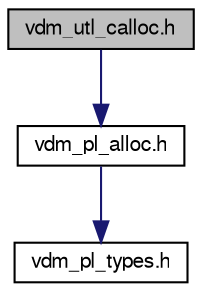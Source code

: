 digraph "vdm_utl_calloc.h"
{
  bgcolor="transparent";
  edge [fontname="FreeSans",fontsize="10",labelfontname="FreeSans",labelfontsize="10"];
  node [fontname="FreeSans",fontsize="10",shape=record];
  Node1 [label="vdm_utl_calloc.h",height=0.2,width=0.4,color="black", fillcolor="grey75", style="filled" fontcolor="black"];
  Node1 -> Node2 [color="midnightblue",fontsize="10",style="solid",fontname="FreeSans"];
  Node2 [label="vdm_pl_alloc.h",height=0.2,width=0.4,color="black",URL="$vdm__pl__alloc_8h.html",tooltip="Memory Allocation API."];
  Node2 -> Node3 [color="midnightblue",fontsize="10",style="solid",fontname="FreeSans"];
  Node3 [label="vdm_pl_types.h",height=0.2,width=0.4,color="black",URL="$vdm__pl__types_8h.html",tooltip="OMA DM Protocol Engine Standard Types and Macros."];
}
